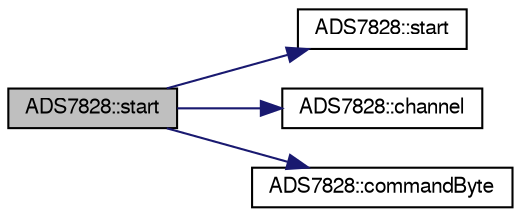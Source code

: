digraph "ADS7828::start"
{
  edge [fontname="FreeSans",fontsize="10",labelfontname="FreeSans",labelfontsize="10"];
  node [fontname="FreeSans",fontsize="10",shape=record];
  rankdir="LR";
  Node1 [label="ADS7828::start",height=0.2,width=0.4,color="black", fillcolor="grey75", style="filled" fontcolor="black"];
  Node1 -> Node2 [color="midnightblue",fontsize="10",style="solid",fontname="FreeSans"];
  Node2 [label="ADS7828::start",height=0.2,width=0.4,color="black", fillcolor="white", style="filled",URL="$class_a_d_s7828.html#abfffd6e7cc6f187a364254813dd25502",tooltip="Initiate communication with device."];
  Node1 -> Node3 [color="midnightblue",fontsize="10",style="solid",fontname="FreeSans"];
  Node3 [label="ADS7828::channel",height=0.2,width=0.4,color="black", fillcolor="white", style="filled",URL="$class_a_d_s7828.html#a35fce229052d9e45b228e6d099658dcf",tooltip="Return pointer to channel object."];
  Node1 -> Node4 [color="midnightblue",fontsize="10",style="solid",fontname="FreeSans"];
  Node4 [label="ADS7828::commandByte",height=0.2,width=0.4,color="black", fillcolor="white", style="filled",URL="$class_a_d_s7828.html#af700fae6cff698172dbe8ac752d74e9b",tooltip="Return command byte for device object (PD1 PD0 bits only)."];
}
